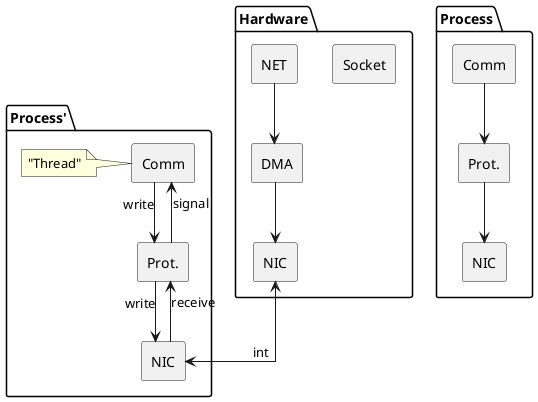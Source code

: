 @startuml 02-process_thread_diagram

' Style definitions
skinparam componentStyle rectangle
skinparam backgroundColor white
skinparam linetype ortho

' Process Components
package "Process" {
  component [Comm] as comm1
  component [Prot.] as prot1
  component [NIC] as nic1
  
  comm1 --> prot1
  prot1 --> nic1
}

' Second Process with Threads
package "Process'" {
  component [Comm] as comm2
  component [Prot.] as prot2
  component [NIC] as nic2
  
  note left of comm2 : "Thread"
  
  comm2 --> prot2 : "write"
  prot2 --> nic2 : "write"
  
  nic2 --> prot2 : "receive" 
  prot2 --> comm2 : "signal"
}

' Hardware architecture section
package "Hardware" {
  component [Socket] as socket
  component [NET] as net
  component [DMA] as dma
  component [NIC] as hwnic
  
  net --> dma
  dma --> hwnic
  
  hwnic <--> nic2 : "int"
}

@enduml 